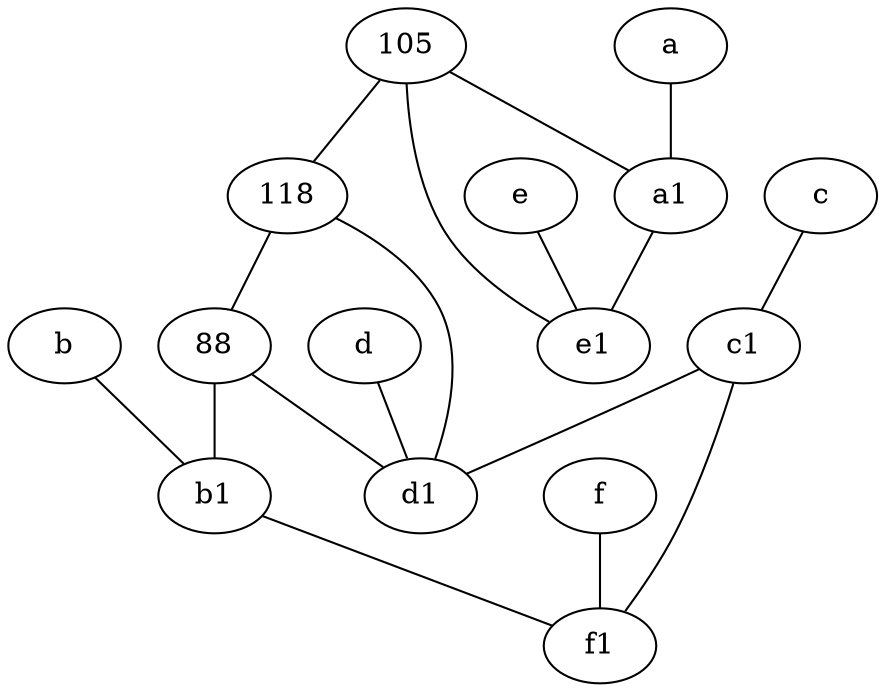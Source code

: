 graph {
	node [labelfontsize=50]
	d [labelfontsize=50 pos="2,5!"]
	b1 [labelfontsize=50 pos="9,4!"]
	e1 [labelfontsize=50 pos="7,7!"]
	f1 [labelfontsize=50 pos="3,8!"]
	b [labelfontsize=50 pos="10,4!"]
	c [labelfontsize=50 pos="4.5,2!"]
	e [labelfontsize=50 pos="7,9!"]
	a1 [labelfontsize=50 pos="8,3!"]
	c1 [labelfontsize=50 pos="4.5,3!"]
	105 [labelfontsize=50]
	a [labelfontsize=50 pos="8,2!"]
	88 [labelfontsize=50]
	f [labelfontsize=50 pos="3,9!"]
	118 [labelfontsize=50]
	d1 [labelfontsize=50 pos="3,5!"]
	b -- b1
	c1 -- d1
	118 -- 88
	105 -- a1
	e -- e1
	a1 -- e1
	88 -- d1
	88 -- b1
	105 -- 118
	b1 -- f1
	f -- f1
	c1 -- f1
	c -- c1
	a -- a1
	d -- d1
	105 -- e1
	118 -- d1
}
